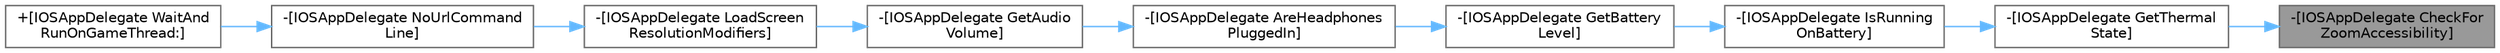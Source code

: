 digraph "-[IOSAppDelegate CheckForZoomAccessibility]"
{
 // INTERACTIVE_SVG=YES
 // LATEX_PDF_SIZE
  bgcolor="transparent";
  edge [fontname=Helvetica,fontsize=10,labelfontname=Helvetica,labelfontsize=10];
  node [fontname=Helvetica,fontsize=10,shape=box,height=0.2,width=0.4];
  rankdir="RL";
  Node1 [id="Node000001",label="-[IOSAppDelegate CheckFor\lZoomAccessibility]",height=0.2,width=0.4,color="gray40", fillcolor="grey60", style="filled", fontcolor="black",tooltip=" "];
  Node1 -> Node2 [id="edge1_Node000001_Node000002",dir="back",color="steelblue1",style="solid",tooltip=" "];
  Node2 [id="Node000002",label="-[IOSAppDelegate GetThermal\lState]",height=0.2,width=0.4,color="grey40", fillcolor="white", style="filled",URL="$d6/d94/interfaceIOSAppDelegate.html#a133b4e05ae2ff41cfd0b92c1ea9abe19",tooltip=" "];
  Node2 -> Node3 [id="edge2_Node000002_Node000003",dir="back",color="steelblue1",style="solid",tooltip=" "];
  Node3 [id="Node000003",label="-[IOSAppDelegate IsRunning\lOnBattery]",height=0.2,width=0.4,color="grey40", fillcolor="white", style="filled",URL="$d6/d94/interfaceIOSAppDelegate.html#ab74e379ad61e778e375b2dbfa1891d15",tooltip=" "];
  Node3 -> Node4 [id="edge3_Node000003_Node000004",dir="back",color="steelblue1",style="solid",tooltip=" "];
  Node4 [id="Node000004",label="-[IOSAppDelegate GetBattery\lLevel]",height=0.2,width=0.4,color="grey40", fillcolor="white", style="filled",URL="$d6/d94/interfaceIOSAppDelegate.html#aefb5cf6485aab3df4af208e82295d904",tooltip=" "];
  Node4 -> Node5 [id="edge4_Node000004_Node000005",dir="back",color="steelblue1",style="solid",tooltip=" "];
  Node5 [id="Node000005",label="-[IOSAppDelegate AreHeadphones\lPluggedIn]",height=0.2,width=0.4,color="grey40", fillcolor="white", style="filled",URL="$d6/d94/interfaceIOSAppDelegate.html#a76957a8407a017b3382f24ec83ce3ce2",tooltip=" "];
  Node5 -> Node6 [id="edge5_Node000005_Node000006",dir="back",color="steelblue1",style="solid",tooltip=" "];
  Node6 [id="Node000006",label="-[IOSAppDelegate GetAudio\lVolume]",height=0.2,width=0.4,color="grey40", fillcolor="white", style="filled",URL="$d6/d94/interfaceIOSAppDelegate.html#ad0d6d973c3baf26f4ef1f0cad5a3b5dc",tooltip=" "];
  Node6 -> Node7 [id="edge6_Node000006_Node000007",dir="back",color="steelblue1",style="solid",tooltip=" "];
  Node7 [id="Node000007",label="-[IOSAppDelegate LoadScreen\lResolutionModifiers]",height=0.2,width=0.4,color="grey40", fillcolor="white", style="filled",URL="$d6/d94/interfaceIOSAppDelegate.html#a619ce03d5196cb27cc2ee10828cc1632",tooltip=" "];
  Node7 -> Node8 [id="edge7_Node000007_Node000008",dir="back",color="steelblue1",style="solid",tooltip=" "];
  Node8 [id="Node000008",label="-[IOSAppDelegate NoUrlCommand\lLine]",height=0.2,width=0.4,color="grey40", fillcolor="white", style="filled",URL="$d6/d94/interfaceIOSAppDelegate.html#ac200959b262a65cbf4707de6fef29b32",tooltip=" "];
  Node8 -> Node9 [id="edge8_Node000008_Node000009",dir="back",color="steelblue1",style="solid",tooltip=" "];
  Node9 [id="Node000009",label="+[IOSAppDelegate WaitAnd\lRunOnGameThread:]",height=0.2,width=0.4,color="grey40", fillcolor="white", style="filled",URL="$d6/d94/interfaceIOSAppDelegate.html#aa6e8b574724c3fa4ca72aa66212818e6",tooltip="Uses the TaskGraph to execute a function on the game thread, and then blocks until the function is ex..."];
}
